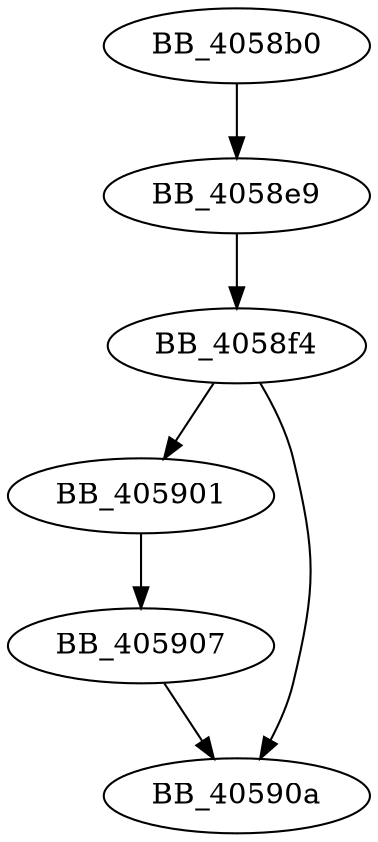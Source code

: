 DiGraph sub_4058B0{
BB_4058b0->BB_4058e9
BB_4058e9->BB_4058f4
BB_4058f4->BB_405901
BB_4058f4->BB_40590a
BB_405901->BB_405907
BB_405907->BB_40590a
}
